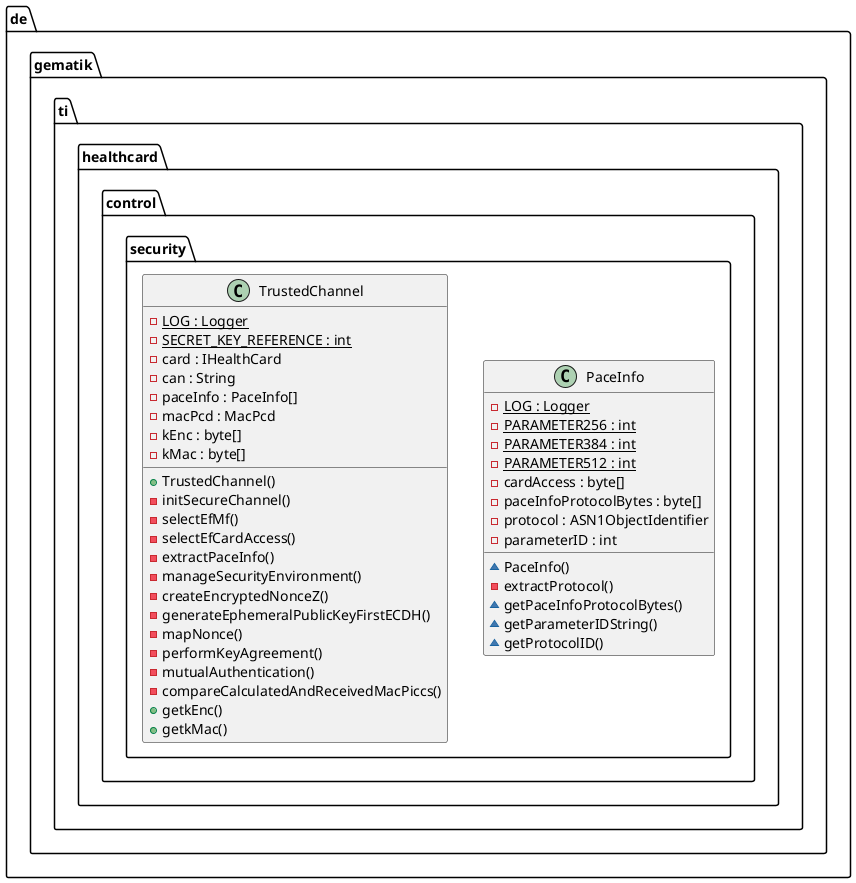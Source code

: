 @startuml



  package de.gematik.ti.healthcard.control {
    package de.gematik.ti.healthcard.control.security {
      class PaceInfo {
          {static} - LOG : Logger
          {static} - PARAMETER256 : int
          {static} - PARAMETER384 : int
          {static} - PARAMETER512 : int
          - cardAccess : byte[]
          - paceInfoProtocolBytes : byte[]
          - protocol : ASN1ObjectIdentifier
          - parameterID : int
          ~ PaceInfo()
          - extractProtocol()
          ~ getPaceInfoProtocolBytes()
          ~ getParameterIDString()
          ~ getProtocolID()
      }
    }
  }
  

  package de.gematik.ti.healthcard.control {
    package de.gematik.ti.healthcard.control.security {
      class TrustedChannel {
          {static} - LOG : Logger
          {static} - SECRET_KEY_REFERENCE : int
          - card : IHealthCard
          - can : String
          - paceInfo : PaceInfo[]
          - macPcd : MacPcd
          - kEnc : byte[]
          - kMac : byte[]
          + TrustedChannel()
          - initSecureChannel()
          - selectEfMf()
          - selectEfCardAccess()
          - extractPaceInfo()
          - manageSecurityEnvironment()
          - createEncryptedNonceZ()
          - generateEphemeralPublicKeyFirstECDH()
          - mapNonce()
          - performKeyAgreement()
          - mutualAuthentication()
          - compareCalculatedAndReceivedMacPiccs()
          + getkEnc()
          + getkMac()
      }
    }
  }
  










@enduml
